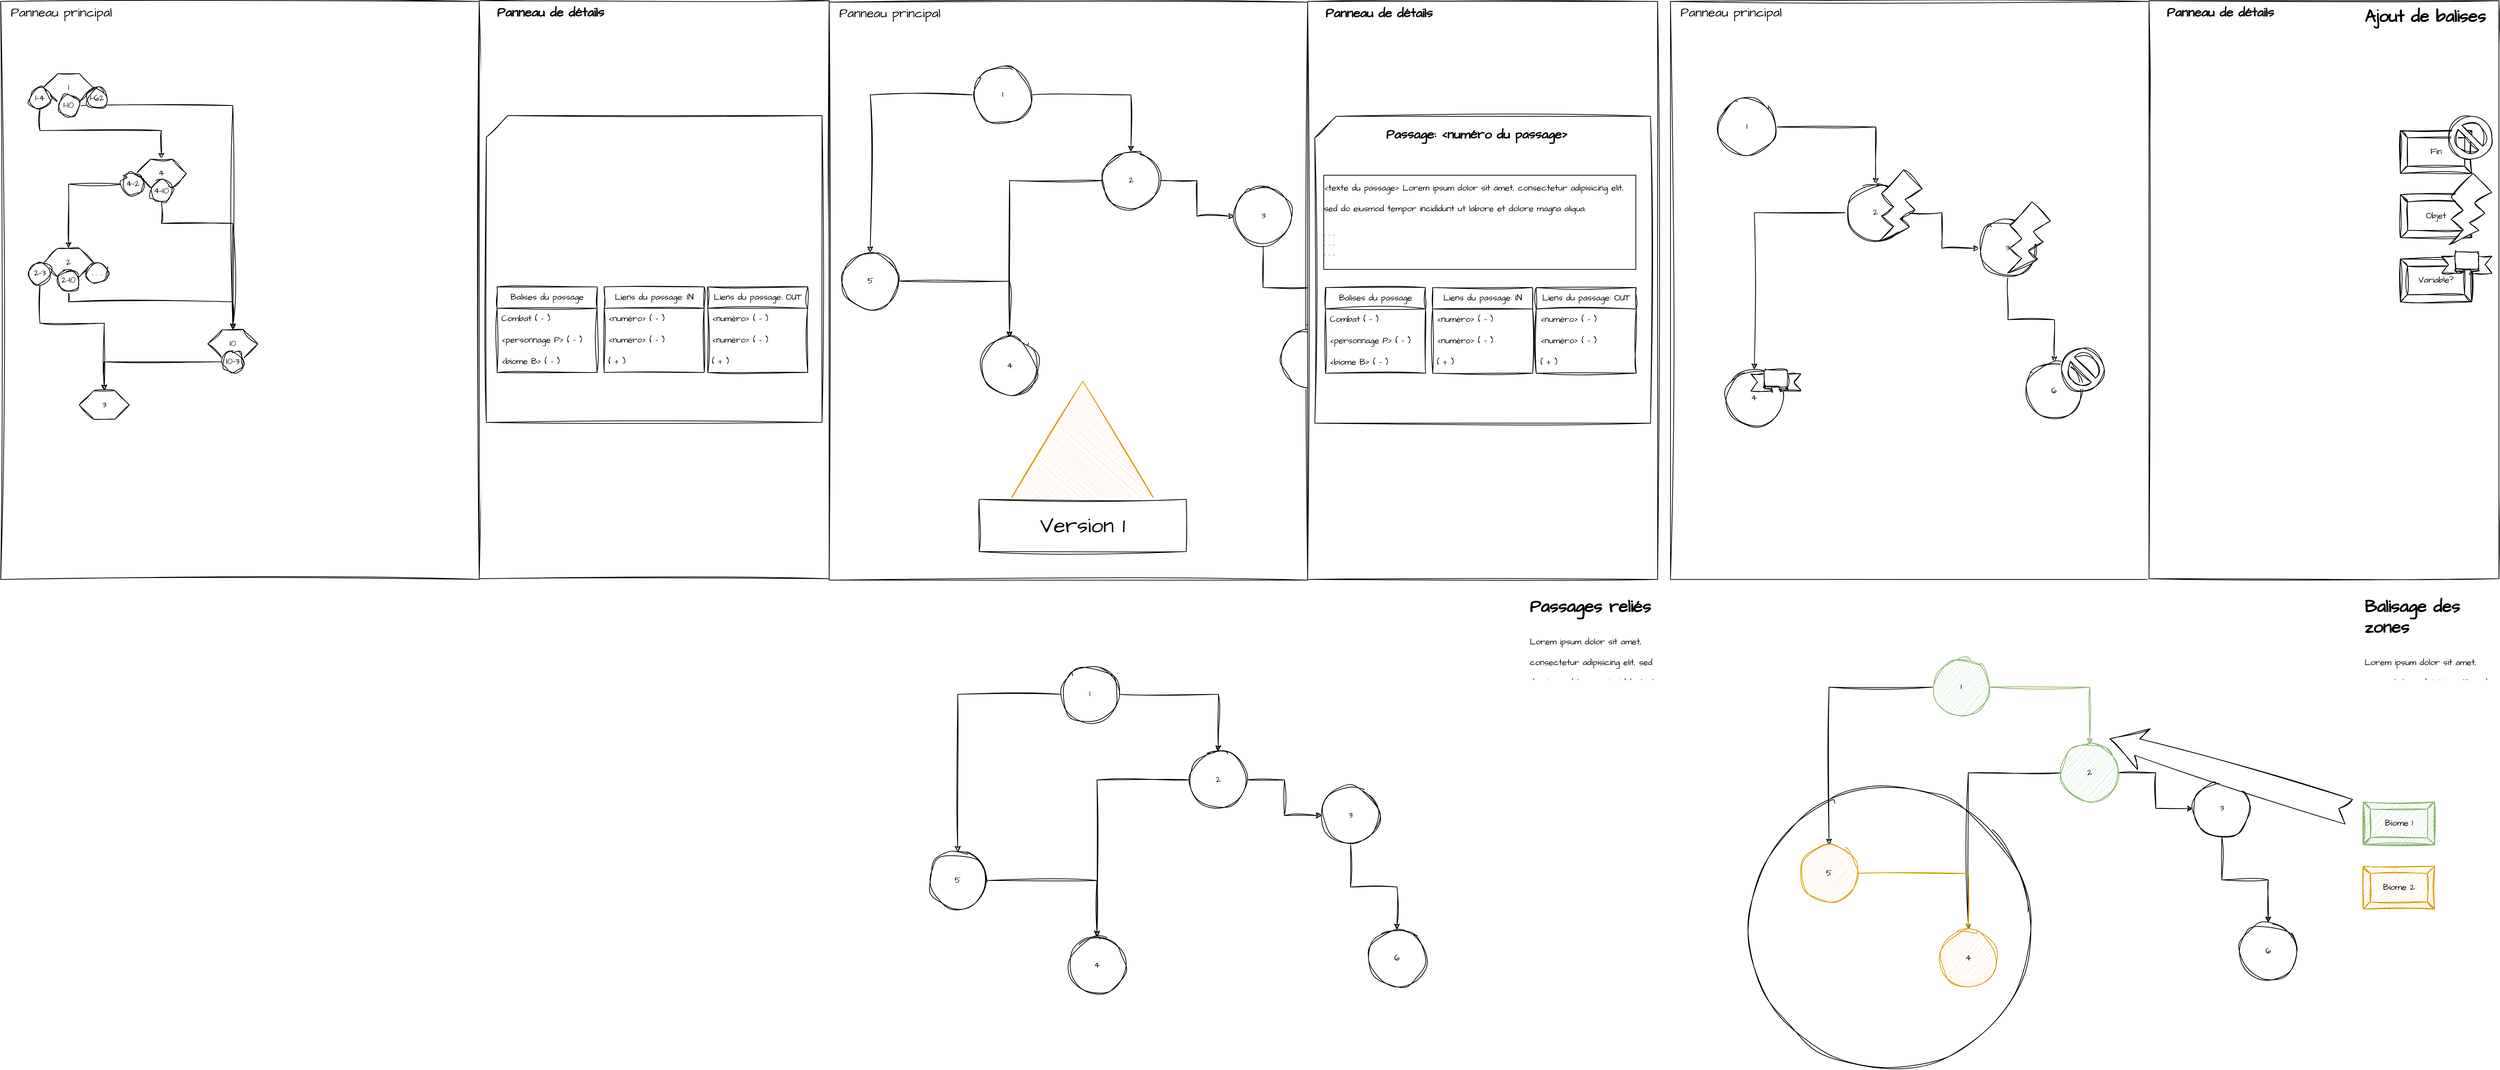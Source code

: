 <mxfile version="26.1.1">
  <diagram name="Page-1" id="X4Ox8OKR1ihVTHbOYl6I">
    <mxGraphModel dx="4144" dy="2060" grid="1" gridSize="10" guides="1" tooltips="1" connect="1" arrows="1" fold="1" page="1" pageScale="1" pageWidth="1169" pageHeight="827" math="0" shadow="0">
      <root>
        <mxCell id="0" />
        <mxCell id="1" parent="0" />
        <mxCell id="vpdEK4b5QhLhUiPFGfX1-32" value="" style="rounded=0;whiteSpace=wrap;html=1;sketch=1;hachureGap=4;jiggle=2;curveFitting=1;fontFamily=Architects Daughter;fontSource=https%3A%2F%2Ffonts.googleapis.com%2Fcss%3Ffamily%3DArchitects%2BDaughter;" vertex="1" parent="1">
          <mxGeometry x="1178" y="9" width="670" height="810" as="geometry" />
        </mxCell>
        <mxCell id="vpdEK4b5QhLhUiPFGfX1-33" value="" style="rounded=0;whiteSpace=wrap;html=1;sketch=1;hachureGap=4;jiggle=2;curveFitting=1;fontFamily=Architects Daughter;fontSource=https%3A%2F%2Ffonts.googleapis.com%2Fcss%3Ffamily%3DArchitects%2BDaughter;" vertex="1" parent="1">
          <mxGeometry x="1848" y="8" width="490" height="810" as="geometry" />
        </mxCell>
        <mxCell id="vpdEK4b5QhLhUiPFGfX1-34" value="&lt;span&gt;Panneau de détails&lt;/span&gt;" style="text;html=1;align=center;verticalAlign=middle;whiteSpace=wrap;rounded=0;fontFamily=Architects Daughter;fontSource=https%3A%2F%2Ffonts.googleapis.com%2Fcss%3Ffamily%3DArchitects%2BDaughter;fontStyle=1;fontSize=18;" vertex="1" parent="1">
          <mxGeometry x="1848" y="9" width="200" height="30" as="geometry" />
        </mxCell>
        <mxCell id="vpdEK4b5QhLhUiPFGfX1-35" value="Panneau principal" style="text;html=1;align=center;verticalAlign=middle;whiteSpace=wrap;rounded=0;fontFamily=Architects Daughter;fontSource=https%3A%2F%2Ffonts.googleapis.com%2Fcss%3Ffamily%3DArchitects%2BDaughter;fontSize=18;" vertex="1" parent="1">
          <mxGeometry x="1178" y="9" width="170" height="30" as="geometry" />
        </mxCell>
        <mxCell id="vpdEK4b5QhLhUiPFGfX1-2" value="" style="rounded=0;whiteSpace=wrap;html=1;sketch=1;hachureGap=4;jiggle=2;curveFitting=1;fontFamily=Architects Daughter;fontSource=https%3A%2F%2Ffonts.googleapis.com%2Fcss%3Ffamily%3DArchitects%2BDaughter;" vertex="1" parent="1">
          <mxGeometry y="10" width="670" height="810" as="geometry" />
        </mxCell>
        <mxCell id="vpdEK4b5QhLhUiPFGfX1-12" style="edgeStyle=orthogonalEdgeStyle;rounded=0;sketch=1;hachureGap=4;jiggle=2;curveFitting=1;orthogonalLoop=1;jettySize=auto;html=1;fontFamily=Architects Daughter;fontSource=https%3A%2F%2Ffonts.googleapis.com%2Fcss%3Ffamily%3DArchitects%2BDaughter;" edge="1" parent="1" source="vpdEK4b5QhLhUiPFGfX1-13" target="vpdEK4b5QhLhUiPFGfX1-16">
          <mxGeometry relative="1" as="geometry" />
        </mxCell>
        <mxCell id="vpdEK4b5QhLhUiPFGfX1-16" value="6" style="ellipse;whiteSpace=wrap;html=1;aspect=fixed;sketch=1;hachureGap=4;jiggle=2;curveFitting=1;fontFamily=Architects Daughter;fontSource=https%3A%2F%2Ffonts.googleapis.com%2Fcss%3Ffamily%3DArchitects%2BDaughter;" vertex="1" parent="1">
          <mxGeometry x="632.5" y="470" width="80" height="80" as="geometry" />
        </mxCell>
        <mxCell id="vpdEK4b5QhLhUiPFGfX1-4" value="" style="rounded=0;whiteSpace=wrap;html=1;sketch=1;hachureGap=4;jiggle=2;curveFitting=1;fontFamily=Architects Daughter;fontSource=https%3A%2F%2Ffonts.googleapis.com%2Fcss%3Ffamily%3DArchitects%2BDaughter;" vertex="1" parent="1">
          <mxGeometry x="670" y="9" width="490" height="810" as="geometry" />
        </mxCell>
        <mxCell id="ChNDxiIg-g-LtFEJXSOi-14" style="edgeStyle=orthogonalEdgeStyle;rounded=0;sketch=1;hachureGap=4;jiggle=2;curveFitting=1;orthogonalLoop=1;jettySize=auto;html=1;fontFamily=Architects Daughter;fontSource=https%3A%2F%2Ffonts.googleapis.com%2Fcss%3Ffamily%3DArchitects%2BDaughter;" parent="1" source="ChNDxiIg-g-LtFEJXSOi-1" target="ChNDxiIg-g-LtFEJXSOi-2" edge="1">
          <mxGeometry relative="1" as="geometry" />
        </mxCell>
        <mxCell id="ChNDxiIg-g-LtFEJXSOi-16" style="edgeStyle=orthogonalEdgeStyle;rounded=0;sketch=1;hachureGap=4;jiggle=2;curveFitting=1;orthogonalLoop=1;jettySize=auto;html=1;fontFamily=Architects Daughter;fontSource=https%3A%2F%2Ffonts.googleapis.com%2Fcss%3Ffamily%3DArchitects%2BDaughter;" parent="1" source="ChNDxiIg-g-LtFEJXSOi-1" target="ChNDxiIg-g-LtFEJXSOi-11" edge="1">
          <mxGeometry relative="1" as="geometry" />
        </mxCell>
        <mxCell id="ChNDxiIg-g-LtFEJXSOi-1" value="1" style="ellipse;whiteSpace=wrap;html=1;aspect=fixed;sketch=1;hachureGap=4;jiggle=2;curveFitting=1;fontFamily=Architects Daughter;fontSource=https%3A%2F%2Ffonts.googleapis.com%2Fcss%3Ffamily%3DArchitects%2BDaughter;" parent="1" vertex="1">
          <mxGeometry x="325" y="940" width="80" height="80" as="geometry" />
        </mxCell>
        <mxCell id="ChNDxiIg-g-LtFEJXSOi-15" style="edgeStyle=orthogonalEdgeStyle;rounded=0;sketch=1;hachureGap=4;jiggle=2;curveFitting=1;orthogonalLoop=1;jettySize=auto;html=1;fontFamily=Architects Daughter;fontSource=https%3A%2F%2Ffonts.googleapis.com%2Fcss%3Ffamily%3DArchitects%2BDaughter;" parent="1" source="ChNDxiIg-g-LtFEJXSOi-2" target="ChNDxiIg-g-LtFEJXSOi-4" edge="1">
          <mxGeometry relative="1" as="geometry" />
        </mxCell>
        <mxCell id="ChNDxiIg-g-LtFEJXSOi-17" style="edgeStyle=orthogonalEdgeStyle;rounded=0;sketch=1;hachureGap=4;jiggle=2;curveFitting=1;orthogonalLoop=1;jettySize=auto;html=1;fontFamily=Architects Daughter;fontSource=https%3A%2F%2Ffonts.googleapis.com%2Fcss%3Ffamily%3DArchitects%2BDaughter;" parent="1" source="ChNDxiIg-g-LtFEJXSOi-2" target="ChNDxiIg-g-LtFEJXSOi-3" edge="1">
          <mxGeometry relative="1" as="geometry" />
        </mxCell>
        <mxCell id="ChNDxiIg-g-LtFEJXSOi-2" value="2" style="ellipse;whiteSpace=wrap;html=1;aspect=fixed;sketch=1;hachureGap=4;jiggle=2;curveFitting=1;fontFamily=Architects Daughter;fontSource=https%3A%2F%2Ffonts.googleapis.com%2Fcss%3Ffamily%3DArchitects%2BDaughter;" parent="1" vertex="1">
          <mxGeometry x="505" y="1060" width="80" height="80" as="geometry" />
        </mxCell>
        <mxCell id="ChNDxiIg-g-LtFEJXSOi-3" value="4" style="ellipse;whiteSpace=wrap;html=1;aspect=fixed;sketch=1;hachureGap=4;jiggle=2;curveFitting=1;fontFamily=Architects Daughter;fontSource=https%3A%2F%2Ffonts.googleapis.com%2Fcss%3Ffamily%3DArchitects%2BDaughter;" parent="1" vertex="1">
          <mxGeometry x="335" y="1320" width="80" height="80" as="geometry" />
        </mxCell>
        <mxCell id="ChNDxiIg-g-LtFEJXSOi-18" style="edgeStyle=orthogonalEdgeStyle;rounded=0;sketch=1;hachureGap=4;jiggle=2;curveFitting=1;orthogonalLoop=1;jettySize=auto;html=1;fontFamily=Architects Daughter;fontSource=https%3A%2F%2Ffonts.googleapis.com%2Fcss%3Ffamily%3DArchitects%2BDaughter;" parent="1" source="ChNDxiIg-g-LtFEJXSOi-4" target="ChNDxiIg-g-LtFEJXSOi-12" edge="1">
          <mxGeometry relative="1" as="geometry" />
        </mxCell>
        <mxCell id="ChNDxiIg-g-LtFEJXSOi-4" value="3" style="ellipse;whiteSpace=wrap;html=1;aspect=fixed;sketch=1;hachureGap=4;jiggle=2;curveFitting=1;fontFamily=Architects Daughter;fontSource=https%3A%2F%2Ffonts.googleapis.com%2Fcss%3Ffamily%3DArchitects%2BDaughter;" parent="1" vertex="1">
          <mxGeometry x="690" y="1110" width="80" height="80" as="geometry" />
        </mxCell>
        <mxCell id="ChNDxiIg-g-LtFEJXSOi-19" style="edgeStyle=orthogonalEdgeStyle;rounded=0;sketch=1;hachureGap=4;jiggle=2;curveFitting=1;orthogonalLoop=1;jettySize=auto;html=1;fontFamily=Architects Daughter;fontSource=https%3A%2F%2Ffonts.googleapis.com%2Fcss%3Ffamily%3DArchitects%2BDaughter;" parent="1" source="ChNDxiIg-g-LtFEJXSOi-11" target="ChNDxiIg-g-LtFEJXSOi-3" edge="1">
          <mxGeometry relative="1" as="geometry" />
        </mxCell>
        <mxCell id="ChNDxiIg-g-LtFEJXSOi-11" value="5" style="ellipse;whiteSpace=wrap;html=1;aspect=fixed;sketch=1;hachureGap=4;jiggle=2;curveFitting=1;fontFamily=Architects Daughter;fontSource=https%3A%2F%2Ffonts.googleapis.com%2Fcss%3Ffamily%3DArchitects%2BDaughter;" parent="1" vertex="1">
          <mxGeometry x="140" y="1201" width="80" height="80" as="geometry" />
        </mxCell>
        <mxCell id="ChNDxiIg-g-LtFEJXSOi-12" value="6" style="ellipse;whiteSpace=wrap;html=1;aspect=fixed;sketch=1;hachureGap=4;jiggle=2;curveFitting=1;fontFamily=Architects Daughter;fontSource=https%3A%2F%2Ffonts.googleapis.com%2Fcss%3Ffamily%3DArchitects%2BDaughter;" parent="1" vertex="1">
          <mxGeometry x="755" y="1310" width="80" height="80" as="geometry" />
        </mxCell>
        <mxCell id="ChNDxiIg-g-LtFEJXSOi-22" value="&lt;h1 style=&quot;margin-top: 0px;&quot;&gt;&lt;br&gt;&lt;/h1&gt;" style="text;html=1;whiteSpace=wrap;overflow=hidden;rounded=0;fontFamily=Architects Daughter;fontSource=https%3A%2F%2Ffonts.googleapis.com%2Fcss%3Ffamily%3DArchitects%2BDaughter;" parent="1" vertex="1">
          <mxGeometry x="979" y="10" width="180" height="120" as="geometry" />
        </mxCell>
        <mxCell id="ChNDxiIg-g-LtFEJXSOi-23" value="&lt;h1 style=&quot;margin-top: 0px;&quot;&gt;&lt;span style=&quot;background-color: transparent; color: light-dark(rgb(0, 0, 0), rgb(255, 255, 255));&quot;&gt;Passages reliés&lt;/span&gt;&lt;/h1&gt;&lt;h1 style=&quot;margin-top: 0px;&quot;&gt;&lt;span style=&quot;background-color: transparent; color: light-dark(rgb(0, 0, 0), rgb(255, 255, 255)); font-size: 12px; font-weight: normal;&quot;&gt;Lorem ipsum dolor sit amet, consectetur adipisicing elit, sed do eiusmod tempor incididunt ut labore et dolore magna aliqua.&lt;/span&gt;&lt;/h1&gt;" style="text;html=1;whiteSpace=wrap;overflow=hidden;rounded=0;fontFamily=Architects Daughter;fontSource=https%3A%2F%2Ffonts.googleapis.com%2Fcss%3Ffamily%3DArchitects%2BDaughter;" parent="1" vertex="1">
          <mxGeometry x="979" y="837" width="180" height="120" as="geometry" />
        </mxCell>
        <mxCell id="ChNDxiIg-g-LtFEJXSOi-27" value="&lt;span&gt;Panneau de détails&lt;/span&gt;" style="text;html=1;align=center;verticalAlign=middle;whiteSpace=wrap;rounded=0;fontFamily=Architects Daughter;fontSource=https%3A%2F%2Ffonts.googleapis.com%2Fcss%3Ffamily%3DArchitects%2BDaughter;fontStyle=1;fontSize=18;" parent="1" vertex="1">
          <mxGeometry x="670" y="10" width="200" height="30" as="geometry" />
        </mxCell>
        <mxCell id="ChNDxiIg-g-LtFEJXSOi-29" value="Panneau principal" style="text;html=1;align=center;verticalAlign=middle;whiteSpace=wrap;rounded=0;fontFamily=Architects Daughter;fontSource=https%3A%2F%2Ffonts.googleapis.com%2Fcss%3Ffamily%3DArchitects%2BDaughter;fontSize=18;" parent="1" vertex="1">
          <mxGeometry y="10" width="170" height="30" as="geometry" />
        </mxCell>
        <mxCell id="ChNDxiIg-g-LtFEJXSOi-53" style="edgeStyle=orthogonalEdgeStyle;rounded=0;sketch=1;hachureGap=4;jiggle=2;curveFitting=1;orthogonalLoop=1;jettySize=auto;html=1;fontFamily=Architects Daughter;fontSource=https%3A%2F%2Ffonts.googleapis.com%2Fcss%3Ffamily%3DArchitects%2BDaughter;fillColor=#d5e8d4;strokeColor=#82b366;" parent="1" source="ChNDxiIg-g-LtFEJXSOi-55" target="ChNDxiIg-g-LtFEJXSOi-58" edge="1">
          <mxGeometry relative="1" as="geometry" />
        </mxCell>
        <mxCell id="ChNDxiIg-g-LtFEJXSOi-54" style="edgeStyle=orthogonalEdgeStyle;rounded=0;sketch=1;hachureGap=4;jiggle=2;curveFitting=1;orthogonalLoop=1;jettySize=auto;html=1;fontFamily=Architects Daughter;fontSource=https%3A%2F%2Ffonts.googleapis.com%2Fcss%3Ffamily%3DArchitects%2BDaughter;" parent="1" source="ChNDxiIg-g-LtFEJXSOi-55" target="ChNDxiIg-g-LtFEJXSOi-63" edge="1">
          <mxGeometry relative="1" as="geometry" />
        </mxCell>
        <mxCell id="ChNDxiIg-g-LtFEJXSOi-55" value="1" style="ellipse;whiteSpace=wrap;html=1;aspect=fixed;sketch=1;hachureGap=4;jiggle=2;curveFitting=1;fontFamily=Architects Daughter;fontSource=https%3A%2F%2Ffonts.googleapis.com%2Fcss%3Ffamily%3DArchitects%2BDaughter;fillColor=#d5e8d4;strokeColor=#82b366;" parent="1" vertex="1">
          <mxGeometry x="1545" y="930" width="80" height="80" as="geometry" />
        </mxCell>
        <mxCell id="ChNDxiIg-g-LtFEJXSOi-56" style="edgeStyle=orthogonalEdgeStyle;rounded=0;sketch=1;hachureGap=4;jiggle=2;curveFitting=1;orthogonalLoop=1;jettySize=auto;html=1;fontFamily=Architects Daughter;fontSource=https%3A%2F%2Ffonts.googleapis.com%2Fcss%3Ffamily%3DArchitects%2BDaughter;" parent="1" source="ChNDxiIg-g-LtFEJXSOi-58" target="ChNDxiIg-g-LtFEJXSOi-61" edge="1">
          <mxGeometry relative="1" as="geometry" />
        </mxCell>
        <mxCell id="ChNDxiIg-g-LtFEJXSOi-57" style="edgeStyle=orthogonalEdgeStyle;rounded=0;sketch=1;hachureGap=4;jiggle=2;curveFitting=1;orthogonalLoop=1;jettySize=auto;html=1;fontFamily=Architects Daughter;fontSource=https%3A%2F%2Ffonts.googleapis.com%2Fcss%3Ffamily%3DArchitects%2BDaughter;" parent="1" source="ChNDxiIg-g-LtFEJXSOi-58" target="ChNDxiIg-g-LtFEJXSOi-59" edge="1">
          <mxGeometry relative="1" as="geometry" />
        </mxCell>
        <mxCell id="ChNDxiIg-g-LtFEJXSOi-58" value="2" style="ellipse;whiteSpace=wrap;html=1;aspect=fixed;sketch=1;hachureGap=4;jiggle=2;curveFitting=1;fontFamily=Architects Daughter;fontSource=https%3A%2F%2Ffonts.googleapis.com%2Fcss%3Ffamily%3DArchitects%2BDaughter;fillColor=#d5e8d4;strokeColor=#82b366;" parent="1" vertex="1">
          <mxGeometry x="1725" y="1050" width="80" height="80" as="geometry" />
        </mxCell>
        <mxCell id="ChNDxiIg-g-LtFEJXSOi-59" value="4" style="ellipse;whiteSpace=wrap;html=1;aspect=fixed;sketch=1;hachureGap=4;jiggle=2;curveFitting=1;fontFamily=Architects Daughter;fontSource=https%3A%2F%2Ffonts.googleapis.com%2Fcss%3Ffamily%3DArchitects%2BDaughter;fillColor=#ffe6cc;strokeColor=#d79b00;" parent="1" vertex="1">
          <mxGeometry x="1555" y="1310" width="80" height="80" as="geometry" />
        </mxCell>
        <mxCell id="ChNDxiIg-g-LtFEJXSOi-60" style="edgeStyle=orthogonalEdgeStyle;rounded=0;sketch=1;hachureGap=4;jiggle=2;curveFitting=1;orthogonalLoop=1;jettySize=auto;html=1;fontFamily=Architects Daughter;fontSource=https%3A%2F%2Ffonts.googleapis.com%2Fcss%3Ffamily%3DArchitects%2BDaughter;" parent="1" source="ChNDxiIg-g-LtFEJXSOi-61" target="ChNDxiIg-g-LtFEJXSOi-64" edge="1">
          <mxGeometry relative="1" as="geometry" />
        </mxCell>
        <mxCell id="ChNDxiIg-g-LtFEJXSOi-61" value="3" style="ellipse;whiteSpace=wrap;html=1;aspect=fixed;sketch=1;hachureGap=4;jiggle=2;curveFitting=1;fontFamily=Architects Daughter;fontSource=https%3A%2F%2Ffonts.googleapis.com%2Fcss%3Ffamily%3DArchitects%2BDaughter;" parent="1" vertex="1">
          <mxGeometry x="1910" y="1100" width="80" height="80" as="geometry" />
        </mxCell>
        <mxCell id="ChNDxiIg-g-LtFEJXSOi-62" style="edgeStyle=orthogonalEdgeStyle;rounded=0;sketch=1;hachureGap=4;jiggle=2;curveFitting=1;orthogonalLoop=1;jettySize=auto;html=1;fontFamily=Architects Daughter;fontSource=https%3A%2F%2Ffonts.googleapis.com%2Fcss%3Ffamily%3DArchitects%2BDaughter;fillColor=#ffe6cc;strokeColor=#d79b00;" parent="1" source="ChNDxiIg-g-LtFEJXSOi-63" target="ChNDxiIg-g-LtFEJXSOi-59" edge="1">
          <mxGeometry relative="1" as="geometry" />
        </mxCell>
        <mxCell id="ChNDxiIg-g-LtFEJXSOi-63" value="5" style="ellipse;whiteSpace=wrap;html=1;aspect=fixed;sketch=1;hachureGap=4;jiggle=2;curveFitting=1;fontFamily=Architects Daughter;fontSource=https%3A%2F%2Ffonts.googleapis.com%2Fcss%3Ffamily%3DArchitects%2BDaughter;fillColor=#ffe6cc;strokeColor=#d79b00;" parent="1" vertex="1">
          <mxGeometry x="1360" y="1191" width="80" height="80" as="geometry" />
        </mxCell>
        <mxCell id="ChNDxiIg-g-LtFEJXSOi-64" value="6" style="ellipse;whiteSpace=wrap;html=1;aspect=fixed;sketch=1;hachureGap=4;jiggle=2;curveFitting=1;fontFamily=Architects Daughter;fontSource=https%3A%2F%2Ffonts.googleapis.com%2Fcss%3Ffamily%3DArchitects%2BDaughter;" parent="1" vertex="1">
          <mxGeometry x="1975" y="1300" width="80" height="80" as="geometry" />
        </mxCell>
        <mxCell id="ChNDxiIg-g-LtFEJXSOi-65" value="&lt;h1 style=&quot;margin-top: 0px;&quot;&gt;&lt;span style=&quot;background-color: transparent; color: light-dark(rgb(0, 0, 0), rgb(255, 255, 255));&quot;&gt;Balisage des zones&lt;/span&gt;&lt;/h1&gt;&lt;h1 style=&quot;margin-top: 0px;&quot;&gt;&lt;span style=&quot;background-color: transparent; color: light-dark(rgb(0, 0, 0), rgb(255, 255, 255)); font-size: 12px; font-weight: normal;&quot;&gt;Lorem ipsum dolor sit amet, consectetur adipisicing elit, sed do eiusmod tempor incididunt ut labore et dolore magna aliqua.&lt;/span&gt;&lt;/h1&gt;" style="text;html=1;whiteSpace=wrap;overflow=hidden;rounded=0;fontFamily=Architects Daughter;fontSource=https%3A%2F%2Ffonts.googleapis.com%2Fcss%3Ffamily%3DArchitects%2BDaughter;" parent="1" vertex="1">
          <mxGeometry x="2148" y="837" width="180" height="120" as="geometry" />
        </mxCell>
        <mxCell id="ChNDxiIg-g-LtFEJXSOi-67" value="Biome 1" style="labelPosition=center;verticalLabelPosition=middle;align=center;html=1;shape=mxgraph.basic.button;dx=10;whiteSpace=wrap;sketch=1;hachureGap=4;jiggle=2;curveFitting=1;fontFamily=Architects Daughter;fontSource=https%3A%2F%2Ffonts.googleapis.com%2Fcss%3Ffamily%3DArchitects%2BDaughter;fillColor=#d5e8d4;strokeColor=#82b366;" parent="1" vertex="1">
          <mxGeometry x="2148" y="1131" width="100" height="60" as="geometry" />
        </mxCell>
        <mxCell id="ChNDxiIg-g-LtFEJXSOi-68" value="Biome 2" style="labelPosition=center;verticalLabelPosition=middle;align=center;html=1;shape=mxgraph.basic.button;dx=10;whiteSpace=wrap;sketch=1;hachureGap=4;jiggle=2;curveFitting=1;fontFamily=Architects Daughter;fontSource=https%3A%2F%2Ffonts.googleapis.com%2Fcss%3Ffamily%3DArchitects%2BDaughter;fillColor=#ffe6cc;strokeColor=#d79b00;" parent="1" vertex="1">
          <mxGeometry x="2148" y="1221" width="100" height="60" as="geometry" />
        </mxCell>
        <mxCell id="ChNDxiIg-g-LtFEJXSOi-69" value="" style="html=1;shadow=0;dashed=0;align=center;verticalAlign=middle;shape=mxgraph.arrows2.stylisedArrow;dy=0.6;dx=40;notch=15;feather=0.4;sketch=1;hachureGap=4;jiggle=2;curveFitting=1;fontFamily=Architects Daughter;fontSource=https%3A%2F%2Ffonts.googleapis.com%2Fcss%3Ffamily%3DArchitects%2BDaughter;rotation=-163;" parent="1" vertex="1">
          <mxGeometry x="1785.46" y="1063.45" width="350" height="60" as="geometry" />
        </mxCell>
        <mxCell id="ChNDxiIg-g-LtFEJXSOi-70" style="edgeStyle=orthogonalEdgeStyle;rounded=0;sketch=1;hachureGap=4;jiggle=2;curveFitting=1;orthogonalLoop=1;jettySize=auto;html=1;fontFamily=Architects Daughter;fontSource=https%3A%2F%2Ffonts.googleapis.com%2Fcss%3Ffamily%3DArchitects%2BDaughter;" parent="1" source="ChNDxiIg-g-LtFEJXSOi-72" target="ChNDxiIg-g-LtFEJXSOi-75" edge="1">
          <mxGeometry relative="1" as="geometry" />
        </mxCell>
        <mxCell id="ChNDxiIg-g-LtFEJXSOi-72" value="1" style="ellipse;whiteSpace=wrap;html=1;aspect=fixed;sketch=1;hachureGap=4;jiggle=2;curveFitting=1;fontFamily=Architects Daughter;fontSource=https%3A%2F%2Ffonts.googleapis.com%2Fcss%3Ffamily%3DArchitects%2BDaughter;" parent="1" vertex="1">
          <mxGeometry x="1245.46" y="145" width="80" height="80" as="geometry" />
        </mxCell>
        <mxCell id="ChNDxiIg-g-LtFEJXSOi-73" style="edgeStyle=orthogonalEdgeStyle;rounded=0;sketch=1;hachureGap=4;jiggle=2;curveFitting=1;orthogonalLoop=1;jettySize=auto;html=1;fontFamily=Architects Daughter;fontSource=https%3A%2F%2Ffonts.googleapis.com%2Fcss%3Ffamily%3DArchitects%2BDaughter;" parent="1" source="ChNDxiIg-g-LtFEJXSOi-75" target="ChNDxiIg-g-LtFEJXSOi-78" edge="1">
          <mxGeometry relative="1" as="geometry" />
        </mxCell>
        <mxCell id="ChNDxiIg-g-LtFEJXSOi-74" style="edgeStyle=orthogonalEdgeStyle;rounded=0;sketch=1;hachureGap=4;jiggle=2;curveFitting=1;orthogonalLoop=1;jettySize=auto;html=1;fontFamily=Architects Daughter;fontSource=https%3A%2F%2Ffonts.googleapis.com%2Fcss%3Ffamily%3DArchitects%2BDaughter;" parent="1" source="ChNDxiIg-g-LtFEJXSOi-75" target="ChNDxiIg-g-LtFEJXSOi-76" edge="1">
          <mxGeometry relative="1" as="geometry" />
        </mxCell>
        <mxCell id="ChNDxiIg-g-LtFEJXSOi-75" value="2" style="ellipse;whiteSpace=wrap;html=1;aspect=fixed;sketch=1;hachureGap=4;jiggle=2;curveFitting=1;fontFamily=Architects Daughter;fontSource=https%3A%2F%2Ffonts.googleapis.com%2Fcss%3Ffamily%3DArchitects%2BDaughter;" parent="1" vertex="1">
          <mxGeometry x="1425.46" y="265" width="80" height="80" as="geometry" />
        </mxCell>
        <mxCell id="ChNDxiIg-g-LtFEJXSOi-76" value="4" style="ellipse;whiteSpace=wrap;html=1;aspect=fixed;sketch=1;hachureGap=4;jiggle=2;curveFitting=1;fontFamily=Architects Daughter;fontSource=https%3A%2F%2Ffonts.googleapis.com%2Fcss%3Ffamily%3DArchitects%2BDaughter;" parent="1" vertex="1">
          <mxGeometry x="1255.46" y="525" width="80" height="80" as="geometry" />
        </mxCell>
        <mxCell id="ChNDxiIg-g-LtFEJXSOi-77" style="edgeStyle=orthogonalEdgeStyle;rounded=0;sketch=1;hachureGap=4;jiggle=2;curveFitting=1;orthogonalLoop=1;jettySize=auto;html=1;fontFamily=Architects Daughter;fontSource=https%3A%2F%2Ffonts.googleapis.com%2Fcss%3Ffamily%3DArchitects%2BDaughter;" parent="1" source="ChNDxiIg-g-LtFEJXSOi-78" target="ChNDxiIg-g-LtFEJXSOi-81" edge="1">
          <mxGeometry relative="1" as="geometry" />
        </mxCell>
        <mxCell id="ChNDxiIg-g-LtFEJXSOi-78" value="3" style="ellipse;whiteSpace=wrap;html=1;aspect=fixed;sketch=1;hachureGap=4;jiggle=2;curveFitting=1;fontFamily=Architects Daughter;fontSource=https%3A%2F%2Ffonts.googleapis.com%2Fcss%3Ffamily%3DArchitects%2BDaughter;" parent="1" vertex="1">
          <mxGeometry x="1610.46" y="315" width="80" height="80" as="geometry" />
        </mxCell>
        <mxCell id="ChNDxiIg-g-LtFEJXSOi-80" value="5" style="ellipse;whiteSpace=wrap;html=1;aspect=fixed;sketch=1;hachureGap=4;jiggle=2;curveFitting=1;fontFamily=Architects Daughter;fontSource=https%3A%2F%2Ffonts.googleapis.com%2Fcss%3Ffamily%3DArchitects%2BDaughter;" parent="1" vertex="1">
          <mxGeometry x="1060.46" y="406" width="80" height="80" as="geometry" />
        </mxCell>
        <mxCell id="ChNDxiIg-g-LtFEJXSOi-81" value="6" style="ellipse;whiteSpace=wrap;html=1;aspect=fixed;sketch=1;hachureGap=4;jiggle=2;curveFitting=1;fontFamily=Architects Daughter;fontSource=https%3A%2F%2Ffonts.googleapis.com%2Fcss%3Ffamily%3DArchitects%2BDaughter;" parent="1" vertex="1">
          <mxGeometry x="1675.46" y="515" width="80" height="80" as="geometry" />
        </mxCell>
        <mxCell id="ChNDxiIg-g-LtFEJXSOi-82" value="&lt;h1 style=&quot;margin-top: 0px;&quot;&gt;&lt;span style=&quot;background-color: transparent; color: light-dark(rgb(0, 0, 0), rgb(255, 255, 255));&quot;&gt;Ajout de balises&lt;/span&gt;&lt;/h1&gt;&lt;h1 style=&quot;margin-top: 0px;&quot;&gt;&lt;br&gt;&lt;/h1&gt;" style="text;html=1;whiteSpace=wrap;overflow=hidden;rounded=0;fontFamily=Architects Daughter;fontSource=https%3A%2F%2Ffonts.googleapis.com%2Fcss%3Ffamily%3DArchitects%2BDaughter;" parent="1" vertex="1">
          <mxGeometry x="2148" y="10" width="180" height="120" as="geometry" />
        </mxCell>
        <mxCell id="ChNDxiIg-g-LtFEJXSOi-83" value="Fin" style="labelPosition=center;verticalLabelPosition=middle;align=center;html=1;shape=mxgraph.basic.button;dx=10;whiteSpace=wrap;sketch=1;hachureGap=4;jiggle=2;curveFitting=1;fontFamily=Architects Daughter;fontSource=https%3A%2F%2Ffonts.googleapis.com%2Fcss%3Ffamily%3DArchitects%2BDaughter;" parent="1" vertex="1">
          <mxGeometry x="2200" y="190" width="100" height="60" as="geometry" />
        </mxCell>
        <mxCell id="ChNDxiIg-g-LtFEJXSOi-84" value="Objet" style="labelPosition=center;verticalLabelPosition=middle;align=center;html=1;shape=mxgraph.basic.button;dx=10;whiteSpace=wrap;sketch=1;hachureGap=4;jiggle=2;curveFitting=1;fontFamily=Architects Daughter;fontSource=https%3A%2F%2Ffonts.googleapis.com%2Fcss%3Ffamily%3DArchitects%2BDaughter;" parent="1" vertex="1">
          <mxGeometry x="2200" y="280" width="100" height="60" as="geometry" />
        </mxCell>
        <mxCell id="ChNDxiIg-g-LtFEJXSOi-85" value="Variable?" style="labelPosition=center;verticalLabelPosition=middle;align=center;html=1;shape=mxgraph.basic.button;dx=10;whiteSpace=wrap;sketch=1;hachureGap=4;jiggle=2;curveFitting=1;fontFamily=Architects Daughter;fontSource=https%3A%2F%2Ffonts.googleapis.com%2Fcss%3Ffamily%3DArchitects%2BDaughter;" parent="1" vertex="1">
          <mxGeometry x="2200" y="370" width="100" height="60" as="geometry" />
        </mxCell>
        <mxCell id="ChNDxiIg-g-LtFEJXSOi-86" value="" style="verticalLabelPosition=bottom;verticalAlign=top;html=1;shape=mxgraph.basic.flash;sketch=1;hachureGap=4;jiggle=2;curveFitting=1;fontFamily=Architects Daughter;fontSource=https%3A%2F%2Ffonts.googleapis.com%2Fcss%3Ffamily%3DArchitects%2BDaughter;" parent="1" vertex="1">
          <mxGeometry x="2268" y="250" width="60" height="100" as="geometry" />
        </mxCell>
        <mxCell id="ChNDxiIg-g-LtFEJXSOi-87" value="" style="verticalLabelPosition=bottom;verticalAlign=top;html=1;shape=mxgraph.basic.flash;sketch=1;hachureGap=4;jiggle=2;curveFitting=1;fontFamily=Architects Daughter;fontSource=https%3A%2F%2Ffonts.googleapis.com%2Fcss%3Ffamily%3DArchitects%2BDaughter;" parent="1" vertex="1">
          <mxGeometry x="1470.46" y="245" width="60" height="100" as="geometry" />
        </mxCell>
        <mxCell id="ChNDxiIg-g-LtFEJXSOi-88" value="" style="verticalLabelPosition=bottom;verticalAlign=top;html=1;shape=mxgraph.basic.no_symbol;sketch=1;hachureGap=4;jiggle=2;curveFitting=1;fontFamily=Architects Daughter;fontSource=https%3A%2F%2Ffonts.googleapis.com%2Fcss%3Ffamily%3DArchitects%2BDaughter;" parent="1" vertex="1">
          <mxGeometry x="1725.46" y="495" width="60" height="60" as="geometry" />
        </mxCell>
        <mxCell id="ChNDxiIg-g-LtFEJXSOi-89" value="" style="verticalLabelPosition=bottom;verticalAlign=top;html=1;shape=mxgraph.basic.no_symbol;sketch=1;hachureGap=4;jiggle=2;curveFitting=1;fontFamily=Architects Daughter;fontSource=https%3A%2F%2Ffonts.googleapis.com%2Fcss%3Ffamily%3DArchitects%2BDaughter;" parent="1" vertex="1">
          <mxGeometry x="2268" y="170" width="60" height="60" as="geometry" />
        </mxCell>
        <mxCell id="ChNDxiIg-g-LtFEJXSOi-90" value="" style="verticalLabelPosition=bottom;verticalAlign=top;html=1;shape=mxgraph.basic.banner;sketch=1;hachureGap=4;jiggle=2;curveFitting=1;fontFamily=Architects Daughter;fontSource=https%3A%2F%2Ffonts.googleapis.com%2Fcss%3Ffamily%3DArchitects%2BDaughter;" parent="1" vertex="1">
          <mxGeometry x="1290.46" y="525" width="70" height="30" as="geometry" />
        </mxCell>
        <mxCell id="ChNDxiIg-g-LtFEJXSOi-92" value="" style="verticalLabelPosition=bottom;verticalAlign=top;html=1;shape=mxgraph.basic.banner;sketch=1;hachureGap=4;jiggle=2;curveFitting=1;fontFamily=Architects Daughter;fontSource=https%3A%2F%2Ffonts.googleapis.com%2Fcss%3Ffamily%3DArchitects%2BDaughter;" parent="1" vertex="1">
          <mxGeometry x="2258" y="360" width="70" height="30" as="geometry" />
        </mxCell>
        <mxCell id="mK_7iFcI5Ta4QICWoENa-1" value="" style="ellipse;whiteSpace=wrap;html=1;aspect=fixed;sketch=1;hachureGap=4;jiggle=2;curveFitting=1;fontFamily=Architects Daughter;fontSource=https%3A%2F%2Ffonts.googleapis.com%2Fcss%3Ffamily%3DArchitects%2BDaughter;fillColor=none;" parent="1" vertex="1">
          <mxGeometry x="1287.5" y="1110" width="395" height="395" as="geometry" />
        </mxCell>
        <mxCell id="vpdEK4b5QhLhUiPFGfX1-5" style="edgeStyle=orthogonalEdgeStyle;rounded=0;sketch=1;hachureGap=4;jiggle=2;curveFitting=1;orthogonalLoop=1;jettySize=auto;html=1;fontFamily=Architects Daughter;fontSource=https%3A%2F%2Ffonts.googleapis.com%2Fcss%3Ffamily%3DArchitects%2BDaughter;" edge="1" parent="1" source="vpdEK4b5QhLhUiPFGfX1-7" target="vpdEK4b5QhLhUiPFGfX1-10">
          <mxGeometry relative="1" as="geometry" />
        </mxCell>
        <mxCell id="vpdEK4b5QhLhUiPFGfX1-6" style="edgeStyle=orthogonalEdgeStyle;rounded=0;sketch=1;hachureGap=4;jiggle=2;curveFitting=1;orthogonalLoop=1;jettySize=auto;html=1;fontFamily=Architects Daughter;fontSource=https%3A%2F%2Ffonts.googleapis.com%2Fcss%3Ffamily%3DArchitects%2BDaughter;" edge="1" parent="1" source="vpdEK4b5QhLhUiPFGfX1-7" target="vpdEK4b5QhLhUiPFGfX1-15">
          <mxGeometry relative="1" as="geometry" />
        </mxCell>
        <mxCell id="vpdEK4b5QhLhUiPFGfX1-7" value="1" style="ellipse;whiteSpace=wrap;html=1;aspect=fixed;sketch=1;hachureGap=4;jiggle=2;curveFitting=1;fontFamily=Architects Daughter;fontSource=https%3A%2F%2Ffonts.googleapis.com%2Fcss%3Ffamily%3DArchitects%2BDaughter;" vertex="1" parent="1">
          <mxGeometry x="202.5" y="100" width="80" height="80" as="geometry" />
        </mxCell>
        <mxCell id="vpdEK4b5QhLhUiPFGfX1-8" style="edgeStyle=orthogonalEdgeStyle;rounded=0;sketch=1;hachureGap=4;jiggle=2;curveFitting=1;orthogonalLoop=1;jettySize=auto;html=1;fontFamily=Architects Daughter;fontSource=https%3A%2F%2Ffonts.googleapis.com%2Fcss%3Ffamily%3DArchitects%2BDaughter;" edge="1" parent="1" source="vpdEK4b5QhLhUiPFGfX1-10" target="vpdEK4b5QhLhUiPFGfX1-13">
          <mxGeometry relative="1" as="geometry" />
        </mxCell>
        <mxCell id="vpdEK4b5QhLhUiPFGfX1-9" style="edgeStyle=orthogonalEdgeStyle;rounded=0;sketch=1;hachureGap=4;jiggle=2;curveFitting=1;orthogonalLoop=1;jettySize=auto;html=1;fontFamily=Architects Daughter;fontSource=https%3A%2F%2Ffonts.googleapis.com%2Fcss%3Ffamily%3DArchitects%2BDaughter;" edge="1" parent="1" source="vpdEK4b5QhLhUiPFGfX1-10" target="vpdEK4b5QhLhUiPFGfX1-11">
          <mxGeometry relative="1" as="geometry" />
        </mxCell>
        <mxCell id="vpdEK4b5QhLhUiPFGfX1-10" value="2" style="ellipse;whiteSpace=wrap;html=1;aspect=fixed;sketch=1;hachureGap=4;jiggle=2;curveFitting=1;fontFamily=Architects Daughter;fontSource=https%3A%2F%2Ffonts.googleapis.com%2Fcss%3Ffamily%3DArchitects%2BDaughter;" vertex="1" parent="1">
          <mxGeometry x="382.5" y="220" width="80" height="80" as="geometry" />
        </mxCell>
        <mxCell id="vpdEK4b5QhLhUiPFGfX1-11" value="4" style="ellipse;whiteSpace=wrap;html=1;aspect=fixed;sketch=1;hachureGap=4;jiggle=2;curveFitting=1;fontFamily=Architects Daughter;fontSource=https%3A%2F%2Ffonts.googleapis.com%2Fcss%3Ffamily%3DArchitects%2BDaughter;" vertex="1" parent="1">
          <mxGeometry x="212.5" y="480" width="80" height="80" as="geometry" />
        </mxCell>
        <mxCell id="vpdEK4b5QhLhUiPFGfX1-13" value="3" style="ellipse;whiteSpace=wrap;html=1;aspect=fixed;sketch=1;hachureGap=4;jiggle=2;curveFitting=1;fontFamily=Architects Daughter;fontSource=https%3A%2F%2Ffonts.googleapis.com%2Fcss%3Ffamily%3DArchitects%2BDaughter;" vertex="1" parent="1">
          <mxGeometry x="567.5" y="270" width="80" height="80" as="geometry" />
        </mxCell>
        <mxCell id="vpdEK4b5QhLhUiPFGfX1-14" style="edgeStyle=orthogonalEdgeStyle;rounded=0;sketch=1;hachureGap=4;jiggle=2;curveFitting=1;orthogonalLoop=1;jettySize=auto;html=1;fontFamily=Architects Daughter;fontSource=https%3A%2F%2Ffonts.googleapis.com%2Fcss%3Ffamily%3DArchitects%2BDaughter;" edge="1" parent="1" source="vpdEK4b5QhLhUiPFGfX1-15" target="vpdEK4b5QhLhUiPFGfX1-11">
          <mxGeometry relative="1" as="geometry" />
        </mxCell>
        <mxCell id="vpdEK4b5QhLhUiPFGfX1-17" value="" style="shape=card;whiteSpace=wrap;html=1;sketch=1;hachureGap=4;jiggle=2;curveFitting=1;fontFamily=Architects Daughter;fontSource=https%3A%2F%2Ffonts.googleapis.com%2Fcss%3Ffamily%3DArchitects%2BDaughter;" vertex="1" parent="1">
          <mxGeometry x="680" y="170" width="470" height="430" as="geometry" />
        </mxCell>
        <mxCell id="vpdEK4b5QhLhUiPFGfX1-15" value="5" style="ellipse;whiteSpace=wrap;html=1;aspect=fixed;sketch=1;hachureGap=4;jiggle=2;curveFitting=1;fontFamily=Architects Daughter;fontSource=https%3A%2F%2Ffonts.googleapis.com%2Fcss%3Ffamily%3DArchitects%2BDaughter;" vertex="1" parent="1">
          <mxGeometry x="17.5" y="361" width="80" height="80" as="geometry" />
        </mxCell>
        <mxCell id="ChNDxiIg-g-LtFEJXSOi-26" value="&lt;h1 style=&quot;margin-top: 0px;&quot;&gt;&lt;span style=&quot;background-color: light-dark(#ffffff, var(--ge-dark-color, #121212)); color: light-dark(rgb(0, 0, 0), rgb(255, 255, 255)); font-size: 12px; font-weight: normal;&quot;&gt;&amp;lt;texte du passage&amp;gt; Lorem ipsum dolor sit amet, consectetur adipisicing elit, sed do eiusmod tempor incididunt ut labore et dolore magna aliqua.&lt;/span&gt;&lt;/h1&gt;&lt;div&gt;&lt;span style=&quot;background-color: light-dark(#ffffff, var(--ge-dark-color, #121212)); color: light-dark(rgb(0, 0, 0), rgb(255, 255, 255)); font-size: 12px; font-weight: normal;&quot;&gt;. . .&lt;/span&gt;&lt;/div&gt;&lt;div&gt;&lt;span style=&quot;background-color: light-dark(#ffffff, var(--ge-dark-color, #121212)); color: light-dark(rgb(0, 0, 0), rgb(255, 255, 255)); font-size: 12px; font-weight: normal;&quot;&gt;. . .&lt;/span&gt;&lt;/div&gt;&lt;div&gt;&lt;span style=&quot;background-color: light-dark(#ffffff, var(--ge-dark-color, #121212)); color: light-dark(rgb(0, 0, 0), rgb(255, 255, 255)); font-size: 12px; font-weight: normal;&quot;&gt;. . .&lt;/span&gt;&lt;/div&gt;&lt;div&gt;&lt;span style=&quot;background-color: light-dark(#ffffff, var(--ge-dark-color, #121212)); color: light-dark(rgb(0, 0, 0), rgb(255, 255, 255)); font-size: 12px; font-weight: normal;&quot;&gt;&lt;br&gt;&lt;/span&gt;&lt;/div&gt;" style="text;html=1;whiteSpace=wrap;overflow=hidden;rounded=0;fontFamily=Architects Daughter;fontSource=https%3A%2F%2Ffonts.googleapis.com%2Fcss%3Ffamily%3DArchitects%2BDaughter;labelBackgroundColor=default;labelBorderColor=default;" parent="1" vertex="1">
          <mxGeometry x="690" y="245" width="440" height="150" as="geometry" />
        </mxCell>
        <mxCell id="vpdEK4b5QhLhUiPFGfX1-18" value="&lt;span&gt;Passage: &amp;lt;numéro du passage&amp;gt;&lt;/span&gt;" style="text;html=1;align=center;verticalAlign=middle;whiteSpace=wrap;rounded=0;fontFamily=Architects Daughter;fontSource=https%3A%2F%2Ffonts.googleapis.com%2Fcss%3Ffamily%3DArchitects%2BDaughter;fontStyle=1;fontSize=18;" vertex="1" parent="1">
          <mxGeometry x="712.5" y="180" width="387.5" height="30" as="geometry" />
        </mxCell>
        <mxCell id="vpdEK4b5QhLhUiPFGfX1-20" value="Balises du passage" style="swimlane;fontStyle=0;childLayout=stackLayout;horizontal=1;startSize=30;horizontalStack=0;resizeParent=1;resizeParentMax=0;resizeLast=0;collapsible=1;marginBottom=0;whiteSpace=wrap;html=1;sketch=1;hachureGap=4;jiggle=2;curveFitting=1;fontFamily=Architects Daughter;fontSource=https%3A%2F%2Ffonts.googleapis.com%2Fcss%3Ffamily%3DArchitects%2BDaughter;" vertex="1" parent="1">
          <mxGeometry x="695" y="410" width="140" height="120" as="geometry" />
        </mxCell>
        <mxCell id="vpdEK4b5QhLhUiPFGfX1-21" value="Combat ( - )" style="text;strokeColor=none;fillColor=none;align=left;verticalAlign=middle;spacingLeft=4;spacingRight=4;overflow=hidden;points=[[0,0.5],[1,0.5]];portConstraint=eastwest;rotatable=0;whiteSpace=wrap;html=1;fontFamily=Architects Daughter;fontSource=https%3A%2F%2Ffonts.googleapis.com%2Fcss%3Ffamily%3DArchitects%2BDaughter;" vertex="1" parent="vpdEK4b5QhLhUiPFGfX1-20">
          <mxGeometry y="30" width="140" height="30" as="geometry" />
        </mxCell>
        <mxCell id="vpdEK4b5QhLhUiPFGfX1-22" value="&amp;lt;personnage P&amp;gt; ( - )" style="text;strokeColor=none;fillColor=none;align=left;verticalAlign=middle;spacingLeft=4;spacingRight=4;overflow=hidden;points=[[0,0.5],[1,0.5]];portConstraint=eastwest;rotatable=0;whiteSpace=wrap;html=1;fontFamily=Architects Daughter;fontSource=https%3A%2F%2Ffonts.googleapis.com%2Fcss%3Ffamily%3DArchitects%2BDaughter;" vertex="1" parent="vpdEK4b5QhLhUiPFGfX1-20">
          <mxGeometry y="60" width="140" height="30" as="geometry" />
        </mxCell>
        <mxCell id="vpdEK4b5QhLhUiPFGfX1-23" value="&amp;lt;biome B&amp;gt; ( - )" style="text;strokeColor=none;fillColor=none;align=left;verticalAlign=middle;spacingLeft=4;spacingRight=4;overflow=hidden;points=[[0,0.5],[1,0.5]];portConstraint=eastwest;rotatable=0;whiteSpace=wrap;html=1;fontFamily=Architects Daughter;fontSource=https%3A%2F%2Ffonts.googleapis.com%2Fcss%3Ffamily%3DArchitects%2BDaughter;" vertex="1" parent="vpdEK4b5QhLhUiPFGfX1-20">
          <mxGeometry y="90" width="140" height="30" as="geometry" />
        </mxCell>
        <mxCell id="vpdEK4b5QhLhUiPFGfX1-24" value="Liens du passage: IN" style="swimlane;fontStyle=0;childLayout=stackLayout;horizontal=1;startSize=30;horizontalStack=0;resizeParent=1;resizeParentMax=0;resizeLast=0;collapsible=1;marginBottom=0;whiteSpace=wrap;html=1;sketch=1;hachureGap=4;jiggle=2;curveFitting=1;fontFamily=Architects Daughter;fontSource=https%3A%2F%2Ffonts.googleapis.com%2Fcss%3Ffamily%3DArchitects%2BDaughter;" vertex="1" parent="1">
          <mxGeometry x="845" y="410" width="140" height="120" as="geometry" />
        </mxCell>
        <mxCell id="vpdEK4b5QhLhUiPFGfX1-25" value="&amp;lt;numéro&amp;gt; ( - )" style="text;strokeColor=none;fillColor=none;align=left;verticalAlign=middle;spacingLeft=4;spacingRight=4;overflow=hidden;points=[[0,0.5],[1,0.5]];portConstraint=eastwest;rotatable=0;whiteSpace=wrap;html=1;fontFamily=Architects Daughter;fontSource=https%3A%2F%2Ffonts.googleapis.com%2Fcss%3Ffamily%3DArchitects%2BDaughter;" vertex="1" parent="vpdEK4b5QhLhUiPFGfX1-24">
          <mxGeometry y="30" width="140" height="30" as="geometry" />
        </mxCell>
        <mxCell id="vpdEK4b5QhLhUiPFGfX1-26" value="&amp;lt;numéro&amp;gt; ( - )" style="text;strokeColor=none;fillColor=none;align=left;verticalAlign=middle;spacingLeft=4;spacingRight=4;overflow=hidden;points=[[0,0.5],[1,0.5]];portConstraint=eastwest;rotatable=0;whiteSpace=wrap;html=1;fontFamily=Architects Daughter;fontSource=https%3A%2F%2Ffonts.googleapis.com%2Fcss%3Ffamily%3DArchitects%2BDaughter;" vertex="1" parent="vpdEK4b5QhLhUiPFGfX1-24">
          <mxGeometry y="60" width="140" height="30" as="geometry" />
        </mxCell>
        <mxCell id="vpdEK4b5QhLhUiPFGfX1-27" value="( + )" style="text;strokeColor=none;fillColor=none;align=left;verticalAlign=middle;spacingLeft=4;spacingRight=4;overflow=hidden;points=[[0,0.5],[1,0.5]];portConstraint=eastwest;rotatable=0;whiteSpace=wrap;html=1;fontFamily=Architects Daughter;fontSource=https%3A%2F%2Ffonts.googleapis.com%2Fcss%3Ffamily%3DArchitects%2BDaughter;" vertex="1" parent="vpdEK4b5QhLhUiPFGfX1-24">
          <mxGeometry y="90" width="140" height="30" as="geometry" />
        </mxCell>
        <mxCell id="vpdEK4b5QhLhUiPFGfX1-28" value="Liens du passage: OUT" style="swimlane;fontStyle=0;childLayout=stackLayout;horizontal=1;startSize=30;horizontalStack=0;resizeParent=1;resizeParentMax=0;resizeLast=0;collapsible=1;marginBottom=0;whiteSpace=wrap;html=1;sketch=1;hachureGap=4;jiggle=2;curveFitting=1;fontFamily=Architects Daughter;fontSource=https%3A%2F%2Ffonts.googleapis.com%2Fcss%3Ffamily%3DArchitects%2BDaughter;" vertex="1" parent="1">
          <mxGeometry x="990" y="410" width="140" height="120" as="geometry" />
        </mxCell>
        <mxCell id="vpdEK4b5QhLhUiPFGfX1-29" value="&amp;lt;numéro&amp;gt; ( - )" style="text;strokeColor=none;fillColor=none;align=left;verticalAlign=middle;spacingLeft=4;spacingRight=4;overflow=hidden;points=[[0,0.5],[1,0.5]];portConstraint=eastwest;rotatable=0;whiteSpace=wrap;html=1;fontFamily=Architects Daughter;fontSource=https%3A%2F%2Ffonts.googleapis.com%2Fcss%3Ffamily%3DArchitects%2BDaughter;" vertex="1" parent="vpdEK4b5QhLhUiPFGfX1-28">
          <mxGeometry y="30" width="140" height="30" as="geometry" />
        </mxCell>
        <mxCell id="vpdEK4b5QhLhUiPFGfX1-30" value="&amp;lt;numéro&amp;gt; ( - )" style="text;strokeColor=none;fillColor=none;align=left;verticalAlign=middle;spacingLeft=4;spacingRight=4;overflow=hidden;points=[[0,0.5],[1,0.5]];portConstraint=eastwest;rotatable=0;whiteSpace=wrap;html=1;fontFamily=Architects Daughter;fontSource=https%3A%2F%2Ffonts.googleapis.com%2Fcss%3Ffamily%3DArchitects%2BDaughter;" vertex="1" parent="vpdEK4b5QhLhUiPFGfX1-28">
          <mxGeometry y="60" width="140" height="30" as="geometry" />
        </mxCell>
        <mxCell id="vpdEK4b5QhLhUiPFGfX1-31" value="( + )" style="text;strokeColor=none;fillColor=none;align=left;verticalAlign=middle;spacingLeft=4;spacingRight=4;overflow=hidden;points=[[0,0.5],[1,0.5]];portConstraint=eastwest;rotatable=0;whiteSpace=wrap;html=1;fontFamily=Architects Daughter;fontSource=https%3A%2F%2Ffonts.googleapis.com%2Fcss%3Ffamily%3DArchitects%2BDaughter;" vertex="1" parent="vpdEK4b5QhLhUiPFGfX1-28">
          <mxGeometry y="90" width="140" height="30" as="geometry" />
        </mxCell>
        <mxCell id="vpdEK4b5QhLhUiPFGfX1-36" value="" style="verticalLabelPosition=bottom;verticalAlign=top;html=1;shape=mxgraph.basic.flash;sketch=1;hachureGap=4;jiggle=2;curveFitting=1;fontFamily=Architects Daughter;fontSource=https%3A%2F%2Ffonts.googleapis.com%2Fcss%3Ffamily%3DArchitects%2BDaughter;" vertex="1" parent="1">
          <mxGeometry x="1650" y="290" width="60" height="100" as="geometry" />
        </mxCell>
        <mxCell id="vpdEK4b5QhLhUiPFGfX1-37" value="" style="rounded=0;whiteSpace=wrap;html=1;sketch=1;hachureGap=4;jiggle=2;curveFitting=1;fontFamily=Architects Daughter;fontSource=https%3A%2F%2Ffonts.googleapis.com%2Fcss%3Ffamily%3DArchitects%2BDaughter;" vertex="1" parent="1">
          <mxGeometry x="-1160" y="9" width="670" height="810" as="geometry" />
        </mxCell>
        <mxCell id="vpdEK4b5QhLhUiPFGfX1-38" value="" style="rounded=0;whiteSpace=wrap;html=1;sketch=1;hachureGap=4;jiggle=2;curveFitting=1;fontFamily=Architects Daughter;fontSource=https%3A%2F%2Ffonts.googleapis.com%2Fcss%3Ffamily%3DArchitects%2BDaughter;" vertex="1" parent="1">
          <mxGeometry x="-490" y="8" width="490" height="810" as="geometry" />
        </mxCell>
        <mxCell id="vpdEK4b5QhLhUiPFGfX1-39" value="&lt;span&gt;Panneau de détails&lt;/span&gt;" style="text;html=1;align=center;verticalAlign=middle;whiteSpace=wrap;rounded=0;fontFamily=Architects Daughter;fontSource=https%3A%2F%2Ffonts.googleapis.com%2Fcss%3Ffamily%3DArchitects%2BDaughter;fontStyle=1;fontSize=18;" vertex="1" parent="1">
          <mxGeometry x="-490" y="9" width="200" height="30" as="geometry" />
        </mxCell>
        <mxCell id="vpdEK4b5QhLhUiPFGfX1-40" value="Panneau principal" style="text;html=1;align=center;verticalAlign=middle;whiteSpace=wrap;rounded=0;fontFamily=Architects Daughter;fontSource=https%3A%2F%2Ffonts.googleapis.com%2Fcss%3Ffamily%3DArchitects%2BDaughter;fontSize=18;" vertex="1" parent="1">
          <mxGeometry x="-1160" y="9" width="170" height="30" as="geometry" />
        </mxCell>
        <mxCell id="vpdEK4b5QhLhUiPFGfX1-41" value="" style="shape=card;whiteSpace=wrap;html=1;sketch=1;hachureGap=4;jiggle=2;curveFitting=1;fontFamily=Architects Daughter;fontSource=https%3A%2F%2Ffonts.googleapis.com%2Fcss%3Ffamily%3DArchitects%2BDaughter;" vertex="1" parent="1">
          <mxGeometry x="-480" y="169" width="470" height="430" as="geometry" />
        </mxCell>
        <mxCell id="vpdEK4b5QhLhUiPFGfX1-42" value="Balises du passage" style="swimlane;fontStyle=0;childLayout=stackLayout;horizontal=1;startSize=30;horizontalStack=0;resizeParent=1;resizeParentMax=0;resizeLast=0;collapsible=1;marginBottom=0;whiteSpace=wrap;html=1;sketch=1;hachureGap=4;jiggle=2;curveFitting=1;fontFamily=Architects Daughter;fontSource=https%3A%2F%2Ffonts.googleapis.com%2Fcss%3Ffamily%3DArchitects%2BDaughter;" vertex="1" parent="1">
          <mxGeometry x="-465" y="409" width="140" height="120" as="geometry" />
        </mxCell>
        <mxCell id="vpdEK4b5QhLhUiPFGfX1-43" value="Combat ( - )" style="text;strokeColor=none;fillColor=none;align=left;verticalAlign=middle;spacingLeft=4;spacingRight=4;overflow=hidden;points=[[0,0.5],[1,0.5]];portConstraint=eastwest;rotatable=0;whiteSpace=wrap;html=1;fontFamily=Architects Daughter;fontSource=https%3A%2F%2Ffonts.googleapis.com%2Fcss%3Ffamily%3DArchitects%2BDaughter;" vertex="1" parent="vpdEK4b5QhLhUiPFGfX1-42">
          <mxGeometry y="30" width="140" height="30" as="geometry" />
        </mxCell>
        <mxCell id="vpdEK4b5QhLhUiPFGfX1-44" value="&amp;lt;personnage P&amp;gt; ( - )" style="text;strokeColor=none;fillColor=none;align=left;verticalAlign=middle;spacingLeft=4;spacingRight=4;overflow=hidden;points=[[0,0.5],[1,0.5]];portConstraint=eastwest;rotatable=0;whiteSpace=wrap;html=1;fontFamily=Architects Daughter;fontSource=https%3A%2F%2Ffonts.googleapis.com%2Fcss%3Ffamily%3DArchitects%2BDaughter;" vertex="1" parent="vpdEK4b5QhLhUiPFGfX1-42">
          <mxGeometry y="60" width="140" height="30" as="geometry" />
        </mxCell>
        <mxCell id="vpdEK4b5QhLhUiPFGfX1-45" value="&amp;lt;biome B&amp;gt; ( - )" style="text;strokeColor=none;fillColor=none;align=left;verticalAlign=middle;spacingLeft=4;spacingRight=4;overflow=hidden;points=[[0,0.5],[1,0.5]];portConstraint=eastwest;rotatable=0;whiteSpace=wrap;html=1;fontFamily=Architects Daughter;fontSource=https%3A%2F%2Ffonts.googleapis.com%2Fcss%3Ffamily%3DArchitects%2BDaughter;" vertex="1" parent="vpdEK4b5QhLhUiPFGfX1-42">
          <mxGeometry y="90" width="140" height="30" as="geometry" />
        </mxCell>
        <mxCell id="vpdEK4b5QhLhUiPFGfX1-46" value="Liens du passage: IN" style="swimlane;fontStyle=0;childLayout=stackLayout;horizontal=1;startSize=30;horizontalStack=0;resizeParent=1;resizeParentMax=0;resizeLast=0;collapsible=1;marginBottom=0;whiteSpace=wrap;html=1;sketch=1;hachureGap=4;jiggle=2;curveFitting=1;fontFamily=Architects Daughter;fontSource=https%3A%2F%2Ffonts.googleapis.com%2Fcss%3Ffamily%3DArchitects%2BDaughter;" vertex="1" parent="1">
          <mxGeometry x="-315" y="409" width="140" height="120" as="geometry" />
        </mxCell>
        <mxCell id="vpdEK4b5QhLhUiPFGfX1-47" value="&amp;lt;numéro&amp;gt; ( - )" style="text;strokeColor=none;fillColor=none;align=left;verticalAlign=middle;spacingLeft=4;spacingRight=4;overflow=hidden;points=[[0,0.5],[1,0.5]];portConstraint=eastwest;rotatable=0;whiteSpace=wrap;html=1;fontFamily=Architects Daughter;fontSource=https%3A%2F%2Ffonts.googleapis.com%2Fcss%3Ffamily%3DArchitects%2BDaughter;" vertex="1" parent="vpdEK4b5QhLhUiPFGfX1-46">
          <mxGeometry y="30" width="140" height="30" as="geometry" />
        </mxCell>
        <mxCell id="vpdEK4b5QhLhUiPFGfX1-48" value="&amp;lt;numéro&amp;gt; ( - )" style="text;strokeColor=none;fillColor=none;align=left;verticalAlign=middle;spacingLeft=4;spacingRight=4;overflow=hidden;points=[[0,0.5],[1,0.5]];portConstraint=eastwest;rotatable=0;whiteSpace=wrap;html=1;fontFamily=Architects Daughter;fontSource=https%3A%2F%2Ffonts.googleapis.com%2Fcss%3Ffamily%3DArchitects%2BDaughter;" vertex="1" parent="vpdEK4b5QhLhUiPFGfX1-46">
          <mxGeometry y="60" width="140" height="30" as="geometry" />
        </mxCell>
        <mxCell id="vpdEK4b5QhLhUiPFGfX1-49" value="( + )" style="text;strokeColor=none;fillColor=none;align=left;verticalAlign=middle;spacingLeft=4;spacingRight=4;overflow=hidden;points=[[0,0.5],[1,0.5]];portConstraint=eastwest;rotatable=0;whiteSpace=wrap;html=1;fontFamily=Architects Daughter;fontSource=https%3A%2F%2Ffonts.googleapis.com%2Fcss%3Ffamily%3DArchitects%2BDaughter;" vertex="1" parent="vpdEK4b5QhLhUiPFGfX1-46">
          <mxGeometry y="90" width="140" height="30" as="geometry" />
        </mxCell>
        <mxCell id="vpdEK4b5QhLhUiPFGfX1-50" value="Liens du passage: OUT" style="swimlane;fontStyle=0;childLayout=stackLayout;horizontal=1;startSize=30;horizontalStack=0;resizeParent=1;resizeParentMax=0;resizeLast=0;collapsible=1;marginBottom=0;whiteSpace=wrap;html=1;sketch=1;hachureGap=4;jiggle=2;curveFitting=1;fontFamily=Architects Daughter;fontSource=https%3A%2F%2Ffonts.googleapis.com%2Fcss%3Ffamily%3DArchitects%2BDaughter;" vertex="1" parent="1">
          <mxGeometry x="-170" y="409" width="140" height="120" as="geometry" />
        </mxCell>
        <mxCell id="vpdEK4b5QhLhUiPFGfX1-51" value="&amp;lt;numéro&amp;gt; ( - )" style="text;strokeColor=none;fillColor=none;align=left;verticalAlign=middle;spacingLeft=4;spacingRight=4;overflow=hidden;points=[[0,0.5],[1,0.5]];portConstraint=eastwest;rotatable=0;whiteSpace=wrap;html=1;fontFamily=Architects Daughter;fontSource=https%3A%2F%2Ffonts.googleapis.com%2Fcss%3Ffamily%3DArchitects%2BDaughter;" vertex="1" parent="vpdEK4b5QhLhUiPFGfX1-50">
          <mxGeometry y="30" width="140" height="30" as="geometry" />
        </mxCell>
        <mxCell id="vpdEK4b5QhLhUiPFGfX1-52" value="&amp;lt;numéro&amp;gt; ( - )" style="text;strokeColor=none;fillColor=none;align=left;verticalAlign=middle;spacingLeft=4;spacingRight=4;overflow=hidden;points=[[0,0.5],[1,0.5]];portConstraint=eastwest;rotatable=0;whiteSpace=wrap;html=1;fontFamily=Architects Daughter;fontSource=https%3A%2F%2Ffonts.googleapis.com%2Fcss%3Ffamily%3DArchitects%2BDaughter;" vertex="1" parent="vpdEK4b5QhLhUiPFGfX1-50">
          <mxGeometry y="60" width="140" height="30" as="geometry" />
        </mxCell>
        <mxCell id="vpdEK4b5QhLhUiPFGfX1-53" value="( + )" style="text;strokeColor=none;fillColor=none;align=left;verticalAlign=middle;spacingLeft=4;spacingRight=4;overflow=hidden;points=[[0,0.5],[1,0.5]];portConstraint=eastwest;rotatable=0;whiteSpace=wrap;html=1;fontFamily=Architects Daughter;fontSource=https%3A%2F%2Ffonts.googleapis.com%2Fcss%3Ffamily%3DArchitects%2BDaughter;" vertex="1" parent="vpdEK4b5QhLhUiPFGfX1-50">
          <mxGeometry y="90" width="140" height="30" as="geometry" />
        </mxCell>
        <mxCell id="vpdEK4b5QhLhUiPFGfX1-55" value="1" style="shape=hexagon;perimeter=hexagonPerimeter2;whiteSpace=wrap;html=1;fixedSize=1;sketch=1;hachureGap=4;jiggle=2;curveFitting=1;fontFamily=Architects Daughter;fontSource=https%3A%2F%2Ffonts.googleapis.com%2Fcss%3Ffamily%3DArchitects%2BDaughter;" vertex="1" parent="1">
          <mxGeometry x="-1100" y="110" width="70" height="40" as="geometry" />
        </mxCell>
        <mxCell id="vpdEK4b5QhLhUiPFGfX1-73" style="edgeStyle=orthogonalEdgeStyle;rounded=0;sketch=1;hachureGap=4;jiggle=2;curveFitting=1;orthogonalLoop=1;jettySize=auto;html=1;fontFamily=Architects Daughter;fontSource=https%3A%2F%2Ffonts.googleapis.com%2Fcss%3Ffamily%3DArchitects%2BDaughter;" edge="1" parent="1" source="vpdEK4b5QhLhUiPFGfX1-58" target="vpdEK4b5QhLhUiPFGfX1-61">
          <mxGeometry relative="1" as="geometry">
            <Array as="points">
              <mxPoint x="-1105" y="190" />
            </Array>
          </mxGeometry>
        </mxCell>
        <mxCell id="vpdEK4b5QhLhUiPFGfX1-58" value="1-4" style="ellipse;whiteSpace=wrap;html=1;aspect=fixed;sketch=1;hachureGap=4;jiggle=2;curveFitting=1;fontFamily=Architects Daughter;fontSource=https%3A%2F%2Ffonts.googleapis.com%2Fcss%3Ffamily%3DArchitects%2BDaughter;" vertex="1" parent="1">
          <mxGeometry x="-1120" y="130" width="30" height="30" as="geometry" />
        </mxCell>
        <mxCell id="vpdEK4b5QhLhUiPFGfX1-76" style="edgeStyle=orthogonalEdgeStyle;rounded=0;sketch=1;hachureGap=4;jiggle=2;curveFitting=1;orthogonalLoop=1;jettySize=auto;html=1;fontFamily=Architects Daughter;fontSource=https%3A%2F%2Ffonts.googleapis.com%2Fcss%3Ffamily%3DArchitects%2BDaughter;" edge="1" parent="1" source="vpdEK4b5QhLhUiPFGfX1-59" target="vpdEK4b5QhLhUiPFGfX1-69">
          <mxGeometry relative="1" as="geometry" />
        </mxCell>
        <mxCell id="vpdEK4b5QhLhUiPFGfX1-59" value="1-10" style="ellipse;whiteSpace=wrap;html=1;aspect=fixed;sketch=1;hachureGap=4;jiggle=2;curveFitting=1;fontFamily=Architects Daughter;fontSource=https%3A%2F%2Ffonts.googleapis.com%2Fcss%3Ffamily%3DArchitects%2BDaughter;" vertex="1" parent="1">
          <mxGeometry x="-1080" y="140" width="30" height="30" as="geometry" />
        </mxCell>
        <mxCell id="vpdEK4b5QhLhUiPFGfX1-60" value="1-62" style="ellipse;whiteSpace=wrap;html=1;aspect=fixed;sketch=1;hachureGap=4;jiggle=2;curveFitting=1;fontFamily=Architects Daughter;fontSource=https%3A%2F%2Ffonts.googleapis.com%2Fcss%3Ffamily%3DArchitects%2BDaughter;" vertex="1" parent="1">
          <mxGeometry x="-1040" y="130" width="30" height="30" as="geometry" />
        </mxCell>
        <mxCell id="vpdEK4b5QhLhUiPFGfX1-61" value="4" style="shape=hexagon;perimeter=hexagonPerimeter2;whiteSpace=wrap;html=1;fixedSize=1;sketch=1;hachureGap=4;jiggle=2;curveFitting=1;fontFamily=Architects Daughter;fontSource=https%3A%2F%2Ffonts.googleapis.com%2Fcss%3Ffamily%3DArchitects%2BDaughter;" vertex="1" parent="1">
          <mxGeometry x="-970" y="230" width="70" height="40" as="geometry" />
        </mxCell>
        <mxCell id="vpdEK4b5QhLhUiPFGfX1-74" style="edgeStyle=orthogonalEdgeStyle;rounded=0;sketch=1;hachureGap=4;jiggle=2;curveFitting=1;orthogonalLoop=1;jettySize=auto;html=1;fontFamily=Architects Daughter;fontSource=https%3A%2F%2Ffonts.googleapis.com%2Fcss%3Ffamily%3DArchitects%2BDaughter;" edge="1" parent="1" source="vpdEK4b5QhLhUiPFGfX1-62" target="vpdEK4b5QhLhUiPFGfX1-65">
          <mxGeometry relative="1" as="geometry" />
        </mxCell>
        <mxCell id="vpdEK4b5QhLhUiPFGfX1-62" value="4-2" style="ellipse;whiteSpace=wrap;html=1;aspect=fixed;sketch=1;hachureGap=4;jiggle=2;curveFitting=1;fontFamily=Architects Daughter;fontSource=https%3A%2F%2Ffonts.googleapis.com%2Fcss%3Ffamily%3DArchitects%2BDaughter;" vertex="1" parent="1">
          <mxGeometry x="-990" y="250" width="30" height="30" as="geometry" />
        </mxCell>
        <mxCell id="vpdEK4b5QhLhUiPFGfX1-75" style="edgeStyle=orthogonalEdgeStyle;rounded=0;sketch=1;hachureGap=4;jiggle=2;curveFitting=1;orthogonalLoop=1;jettySize=auto;html=1;fontFamily=Architects Daughter;fontSource=https%3A%2F%2Ffonts.googleapis.com%2Fcss%3Ffamily%3DArchitects%2BDaughter;" edge="1" parent="1" source="vpdEK4b5QhLhUiPFGfX1-63" target="vpdEK4b5QhLhUiPFGfX1-69">
          <mxGeometry relative="1" as="geometry">
            <Array as="points">
              <mxPoint x="-935" y="320" />
              <mxPoint x="-835" y="320" />
            </Array>
          </mxGeometry>
        </mxCell>
        <mxCell id="vpdEK4b5QhLhUiPFGfX1-63" value="4-10" style="ellipse;whiteSpace=wrap;html=1;aspect=fixed;sketch=1;hachureGap=4;jiggle=2;curveFitting=1;fontFamily=Architects Daughter;fontSource=https%3A%2F%2Ffonts.googleapis.com%2Fcss%3Ffamily%3DArchitects%2BDaughter;" vertex="1" parent="1">
          <mxGeometry x="-950" y="260" width="30" height="30" as="geometry" />
        </mxCell>
        <mxCell id="vpdEK4b5QhLhUiPFGfX1-65" value="2" style="shape=hexagon;perimeter=hexagonPerimeter2;whiteSpace=wrap;html=1;fixedSize=1;sketch=1;hachureGap=4;jiggle=2;curveFitting=1;fontFamily=Architects Daughter;fontSource=https%3A%2F%2Ffonts.googleapis.com%2Fcss%3Ffamily%3DArchitects%2BDaughter;" vertex="1" parent="1">
          <mxGeometry x="-1100" y="355" width="70" height="40" as="geometry" />
        </mxCell>
        <mxCell id="vpdEK4b5QhLhUiPFGfX1-83" style="edgeStyle=orthogonalEdgeStyle;rounded=0;sketch=1;hachureGap=4;jiggle=2;curveFitting=1;orthogonalLoop=1;jettySize=auto;html=1;fontFamily=Architects Daughter;fontSource=https%3A%2F%2Ffonts.googleapis.com%2Fcss%3Ffamily%3DArchitects%2BDaughter;" edge="1" parent="1" source="vpdEK4b5QhLhUiPFGfX1-66" target="vpdEK4b5QhLhUiPFGfX1-77">
          <mxGeometry relative="1" as="geometry">
            <Array as="points">
              <mxPoint x="-1105" y="460" />
              <mxPoint x="-1015" y="460" />
            </Array>
          </mxGeometry>
        </mxCell>
        <mxCell id="vpdEK4b5QhLhUiPFGfX1-66" value="2-3" style="ellipse;whiteSpace=wrap;html=1;aspect=fixed;sketch=1;hachureGap=4;jiggle=2;curveFitting=1;fontFamily=Architects Daughter;fontSource=https%3A%2F%2Ffonts.googleapis.com%2Fcss%3Ffamily%3DArchitects%2BDaughter;" vertex="1" parent="1">
          <mxGeometry x="-1120" y="375" width="30" height="30" as="geometry" />
        </mxCell>
        <mxCell id="vpdEK4b5QhLhUiPFGfX1-82" style="edgeStyle=orthogonalEdgeStyle;rounded=0;sketch=1;hachureGap=4;jiggle=2;curveFitting=1;orthogonalLoop=1;jettySize=auto;html=1;fontFamily=Architects Daughter;fontSource=https%3A%2F%2Ffonts.googleapis.com%2Fcss%3Ffamily%3DArchitects%2BDaughter;" edge="1" parent="1" source="vpdEK4b5QhLhUiPFGfX1-67" target="vpdEK4b5QhLhUiPFGfX1-69">
          <mxGeometry relative="1" as="geometry">
            <Array as="points">
              <mxPoint x="-1065" y="430" />
              <mxPoint x="-835" y="430" />
            </Array>
          </mxGeometry>
        </mxCell>
        <mxCell id="vpdEK4b5QhLhUiPFGfX1-67" value="2-10" style="ellipse;whiteSpace=wrap;html=1;aspect=fixed;sketch=1;hachureGap=4;jiggle=2;curveFitting=1;fontFamily=Architects Daughter;fontSource=https%3A%2F%2Ffonts.googleapis.com%2Fcss%3Ffamily%3DArchitects%2BDaughter;" vertex="1" parent="1">
          <mxGeometry x="-1080" y="385" width="30" height="30" as="geometry" />
        </mxCell>
        <mxCell id="vpdEK4b5QhLhUiPFGfX1-68" value=". . ." style="ellipse;whiteSpace=wrap;html=1;aspect=fixed;sketch=1;hachureGap=4;jiggle=2;curveFitting=1;fontFamily=Architects Daughter;fontSource=https%3A%2F%2Ffonts.googleapis.com%2Fcss%3Ffamily%3DArchitects%2BDaughter;" vertex="1" parent="1">
          <mxGeometry x="-1040" y="375" width="30" height="30" as="geometry" />
        </mxCell>
        <mxCell id="vpdEK4b5QhLhUiPFGfX1-69" value="10" style="shape=hexagon;perimeter=hexagonPerimeter2;whiteSpace=wrap;html=1;fixedSize=1;sketch=1;hachureGap=4;jiggle=2;curveFitting=1;fontFamily=Architects Daughter;fontSource=https%3A%2F%2Ffonts.googleapis.com%2Fcss%3Ffamily%3DArchitects%2BDaughter;" vertex="1" parent="1">
          <mxGeometry x="-870" y="469" width="70" height="40" as="geometry" />
        </mxCell>
        <mxCell id="vpdEK4b5QhLhUiPFGfX1-81" style="edgeStyle=orthogonalEdgeStyle;rounded=0;sketch=1;hachureGap=4;jiggle=2;curveFitting=1;orthogonalLoop=1;jettySize=auto;html=1;fontFamily=Architects Daughter;fontSource=https%3A%2F%2Ffonts.googleapis.com%2Fcss%3Ffamily%3DArchitects%2BDaughter;" edge="1" parent="1" source="vpdEK4b5QhLhUiPFGfX1-71" target="vpdEK4b5QhLhUiPFGfX1-77">
          <mxGeometry relative="1" as="geometry" />
        </mxCell>
        <mxCell id="vpdEK4b5QhLhUiPFGfX1-71" value="10-3" style="ellipse;whiteSpace=wrap;html=1;aspect=fixed;sketch=1;hachureGap=4;jiggle=2;curveFitting=1;fontFamily=Architects Daughter;fontSource=https%3A%2F%2Ffonts.googleapis.com%2Fcss%3Ffamily%3DArchitects%2BDaughter;" vertex="1" parent="1">
          <mxGeometry x="-850" y="499" width="30" height="30" as="geometry" />
        </mxCell>
        <mxCell id="vpdEK4b5QhLhUiPFGfX1-77" value="3" style="shape=hexagon;perimeter=hexagonPerimeter2;whiteSpace=wrap;html=1;fixedSize=1;sketch=1;hachureGap=4;jiggle=2;curveFitting=1;fontFamily=Architects Daughter;fontSource=https%3A%2F%2Ffonts.googleapis.com%2Fcss%3Ffamily%3DArchitects%2BDaughter;" vertex="1" parent="1">
          <mxGeometry x="-1050" y="554.5" width="70" height="40" as="geometry" />
        </mxCell>
        <mxCell id="vpdEK4b5QhLhUiPFGfX1-87" value="" style="group" vertex="1" connectable="0" parent="1">
          <mxGeometry x="210" y="550" width="290" height="230" as="geometry" />
        </mxCell>
        <mxCell id="vpdEK4b5QhLhUiPFGfX1-85" value="" style="triangle;whiteSpace=wrap;html=1;sketch=1;hachureGap=4;jiggle=2;curveFitting=1;fontFamily=Architects Daughter;fontSource=https%3A%2F%2Ffonts.googleapis.com%2Fcss%3Ffamily%3DArchitects%2BDaughter;rotation=-90;fillColor=#ffe6cc;strokeColor=#d79b00;" vertex="1" parent="vpdEK4b5QhLhUiPFGfX1-87">
          <mxGeometry x="48.333" y="-29.299" width="193.333" height="234.395" as="geometry" />
        </mxCell>
        <mxCell id="vpdEK4b5QhLhUiPFGfX1-86" value="&lt;font style=&quot;font-size: 30px;&quot;&gt;Version 1&lt;/font&gt;" style="rounded=0;whiteSpace=wrap;html=1;sketch=1;hachureGap=4;jiggle=2;curveFitting=1;fontFamily=Architects Daughter;fontSource=https%3A%2F%2Ffonts.googleapis.com%2Fcss%3Ffamily%3DArchitects%2BDaughter;" vertex="1" parent="vpdEK4b5QhLhUiPFGfX1-87">
          <mxGeometry y="156.752" width="290" height="73.248" as="geometry" />
        </mxCell>
      </root>
    </mxGraphModel>
  </diagram>
</mxfile>
